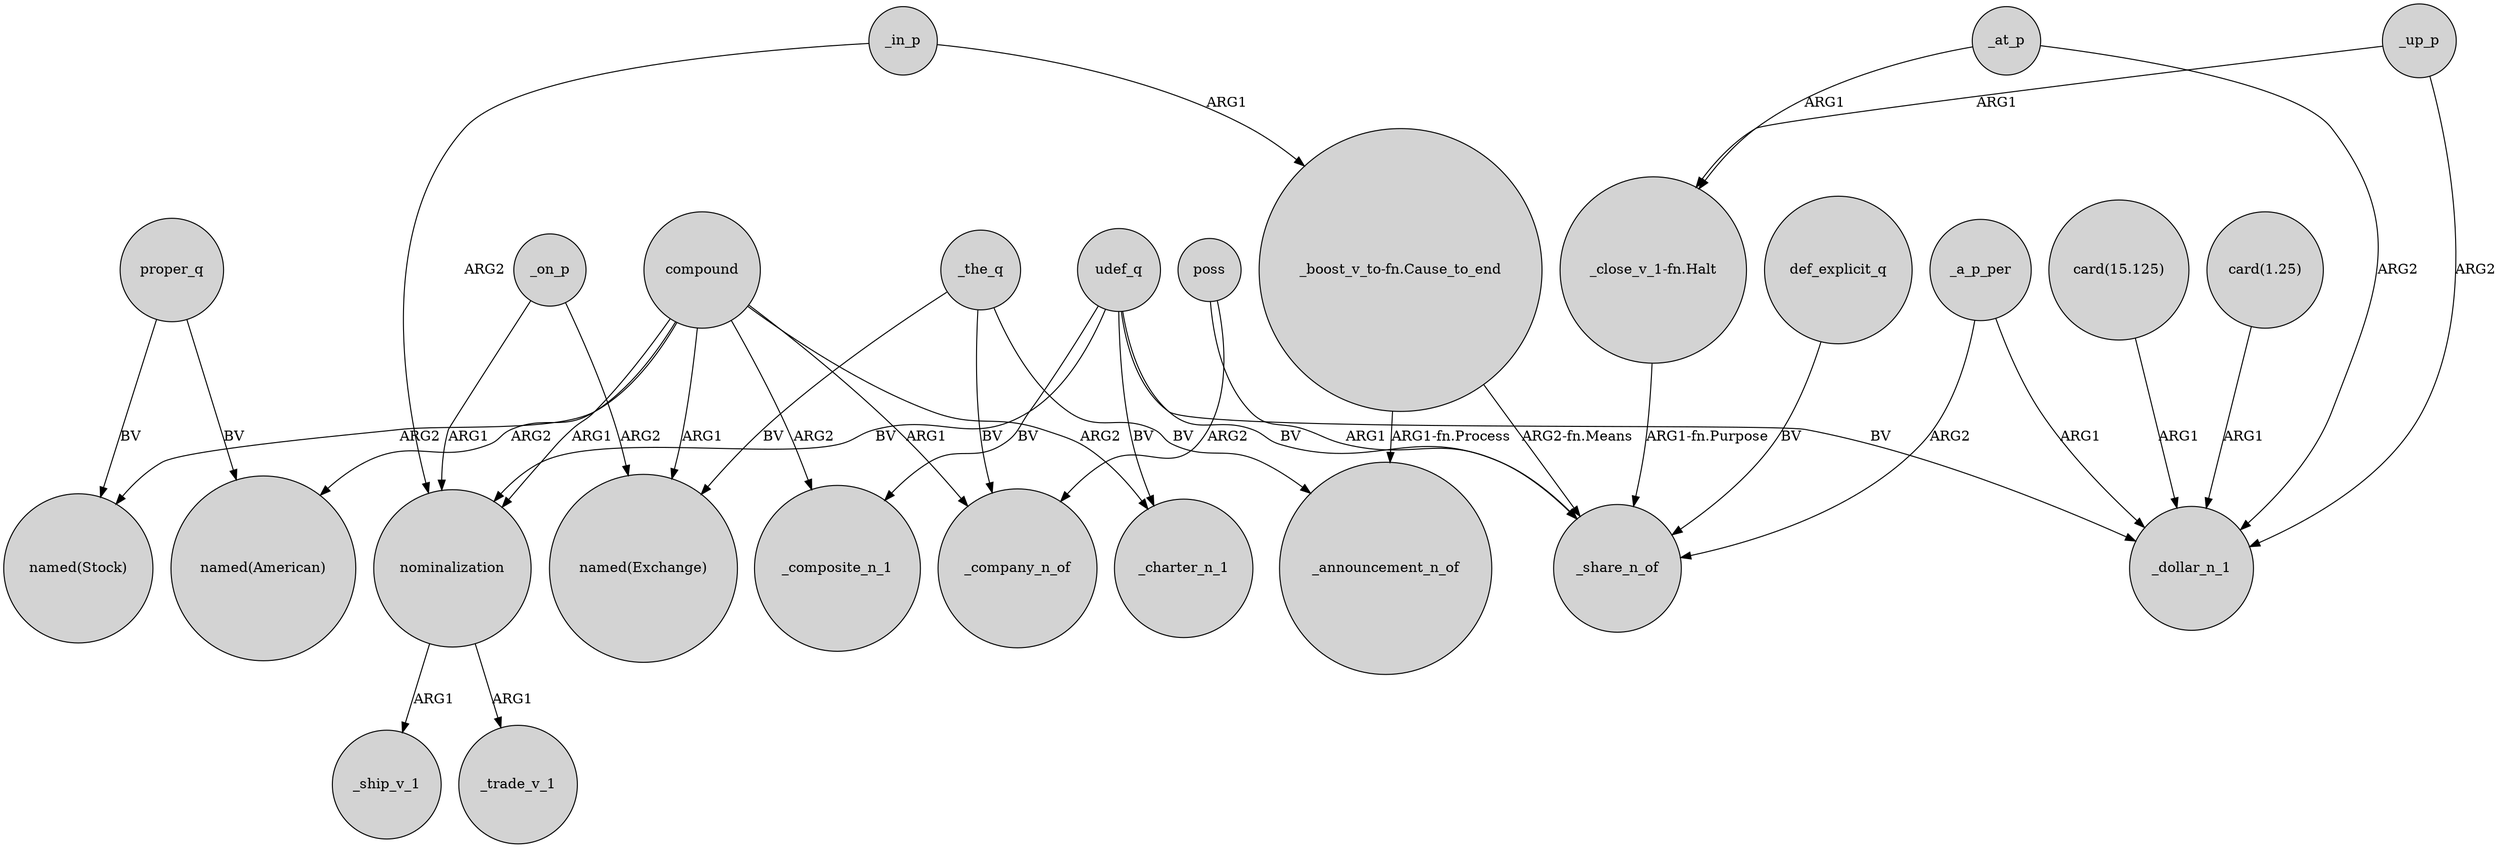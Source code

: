 digraph {
	node [shape=circle style=filled]
	compound -> "named(Stock)" [label=ARG2]
	_on_p -> nominalization [label=ARG1]
	_on_p -> "named(Exchange)" [label=ARG2]
	_the_q -> _announcement_n_of [label=BV]
	proper_q -> "named(Stock)" [label=BV]
	compound -> "named(Exchange)" [label=ARG1]
	_the_q -> "named(Exchange)" [label=BV]
	udef_q -> nominalization [label=BV]
	def_explicit_q -> _share_n_of [label=BV]
	compound -> _company_n_of [label=ARG1]
	compound -> _charter_n_1 [label=ARG2]
	nominalization -> _ship_v_1 [label=ARG1]
	_up_p -> _dollar_n_1 [label=ARG2]
	compound -> nominalization [label=ARG1]
	_up_p -> "_close_v_1-fn.Halt" [label=ARG1]
	"_boost_v_to-fn.Cause_to_end" -> _announcement_n_of [label="ARG1-fn.Process"]
	"card(15.125)" -> _dollar_n_1 [label=ARG1]
	_at_p -> _dollar_n_1 [label=ARG2]
	poss -> _company_n_of [label=ARG2]
	_a_p_per -> _share_n_of [label=ARG2]
	udef_q -> _charter_n_1 [label=BV]
	poss -> _share_n_of [label=ARG1]
	udef_q -> _share_n_of [label=BV]
	_at_p -> "_close_v_1-fn.Halt" [label=ARG1]
	udef_q -> _dollar_n_1 [label=BV]
	"_boost_v_to-fn.Cause_to_end" -> _share_n_of [label="ARG2-fn.Means"]
	_a_p_per -> _dollar_n_1 [label=ARG1]
	_in_p -> "_boost_v_to-fn.Cause_to_end" [label=ARG1]
	udef_q -> _composite_n_1 [label=BV]
	compound -> "named(American)" [label=ARG2]
	proper_q -> "named(American)" [label=BV]
	_in_p -> nominalization [label=ARG2]
	"card(1.25)" -> _dollar_n_1 [label=ARG1]
	compound -> _composite_n_1 [label=ARG2]
	_the_q -> _company_n_of [label=BV]
	"_close_v_1-fn.Halt" -> _share_n_of [label="ARG1-fn.Purpose"]
	nominalization -> _trade_v_1 [label=ARG1]
}
